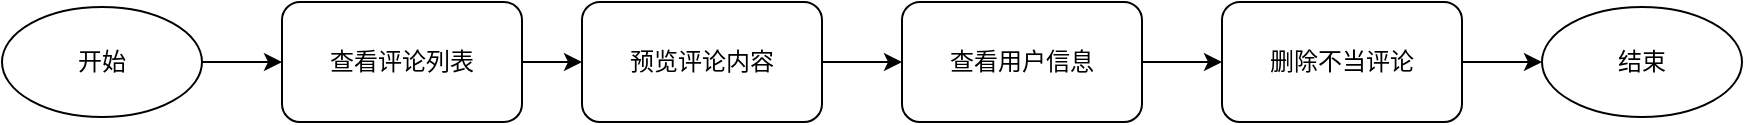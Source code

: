 <mxfile version="24.7.7">
  <diagram id="6a731a19-8d31-9384-78a2-239565b7b9f0" name="Page-1">
    <mxGraphModel dx="1242" dy="567" grid="1" gridSize="10" guides="1" tooltips="1" connect="1" arrows="1" fold="1" page="1" pageScale="1" pageWidth="1169" pageHeight="827" background="none" math="0" shadow="0">
      <root>
        <mxCell id="0" />
        <mxCell id="1" parent="0" />
        <mxCell id="PB3pNNl-o7UNLz1E6hY7-55" style="edgeStyle=orthogonalEdgeStyle;rounded=0;orthogonalLoop=1;jettySize=auto;html=1;exitX=1;exitY=0.5;exitDx=0;exitDy=0;entryX=0;entryY=0.5;entryDx=0;entryDy=0;" edge="1" parent="1" source="PB3pNNl-o7UNLz1E6hY7-56" target="PB3pNNl-o7UNLz1E6hY7-58">
          <mxGeometry relative="1" as="geometry" />
        </mxCell>
        <mxCell id="PB3pNNl-o7UNLz1E6hY7-56" value="查看评论列表" style="rounded=1;whiteSpace=wrap;html=1;" vertex="1" parent="1">
          <mxGeometry x="160" y="130" width="120" height="60" as="geometry" />
        </mxCell>
        <mxCell id="PB3pNNl-o7UNLz1E6hY7-57" style="edgeStyle=orthogonalEdgeStyle;rounded=0;orthogonalLoop=1;jettySize=auto;html=1;exitX=1;exitY=0.5;exitDx=0;exitDy=0;entryX=0;entryY=0.5;entryDx=0;entryDy=0;" edge="1" parent="1" source="PB3pNNl-o7UNLz1E6hY7-58" target="PB3pNNl-o7UNLz1E6hY7-60">
          <mxGeometry relative="1" as="geometry" />
        </mxCell>
        <mxCell id="PB3pNNl-o7UNLz1E6hY7-58" value="预览评论内容" style="rounded=1;whiteSpace=wrap;html=1;" vertex="1" parent="1">
          <mxGeometry x="310" y="130" width="120" height="60" as="geometry" />
        </mxCell>
        <mxCell id="PB3pNNl-o7UNLz1E6hY7-59" style="edgeStyle=orthogonalEdgeStyle;rounded=0;orthogonalLoop=1;jettySize=auto;html=1;exitX=1;exitY=0.5;exitDx=0;exitDy=0;entryX=0;entryY=0.5;entryDx=0;entryDy=0;" edge="1" parent="1" source="PB3pNNl-o7UNLz1E6hY7-60" target="PB3pNNl-o7UNLz1E6hY7-62">
          <mxGeometry relative="1" as="geometry" />
        </mxCell>
        <mxCell id="PB3pNNl-o7UNLz1E6hY7-60" value="查看用户信息" style="rounded=1;whiteSpace=wrap;html=1;" vertex="1" parent="1">
          <mxGeometry x="470" y="130" width="120" height="60" as="geometry" />
        </mxCell>
        <mxCell id="PB3pNNl-o7UNLz1E6hY7-61" style="edgeStyle=orthogonalEdgeStyle;rounded=0;orthogonalLoop=1;jettySize=auto;html=1;exitX=1;exitY=0.5;exitDx=0;exitDy=0;entryX=0;entryY=0.5;entryDx=0;entryDy=0;" edge="1" parent="1" source="PB3pNNl-o7UNLz1E6hY7-62" target="PB3pNNl-o7UNLz1E6hY7-65">
          <mxGeometry relative="1" as="geometry" />
        </mxCell>
        <mxCell id="PB3pNNl-o7UNLz1E6hY7-62" value="删除不当评论" style="rounded=1;whiteSpace=wrap;html=1;" vertex="1" parent="1">
          <mxGeometry x="630" y="130" width="120" height="60" as="geometry" />
        </mxCell>
        <mxCell id="PB3pNNl-o7UNLz1E6hY7-63" style="edgeStyle=orthogonalEdgeStyle;rounded=0;orthogonalLoop=1;jettySize=auto;html=1;exitX=1;exitY=0.5;exitDx=0;exitDy=0;entryX=0;entryY=0.5;entryDx=0;entryDy=0;" edge="1" parent="1" source="PB3pNNl-o7UNLz1E6hY7-64" target="PB3pNNl-o7UNLz1E6hY7-56">
          <mxGeometry relative="1" as="geometry" />
        </mxCell>
        <mxCell id="PB3pNNl-o7UNLz1E6hY7-64" value="开始" style="ellipse;whiteSpace=wrap;html=1;" vertex="1" parent="1">
          <mxGeometry x="20" y="132.5" width="100" height="55" as="geometry" />
        </mxCell>
        <mxCell id="PB3pNNl-o7UNLz1E6hY7-65" value="结束" style="ellipse;whiteSpace=wrap;html=1;" vertex="1" parent="1">
          <mxGeometry x="790" y="132.5" width="100" height="55" as="geometry" />
        </mxCell>
      </root>
    </mxGraphModel>
  </diagram>
</mxfile>
